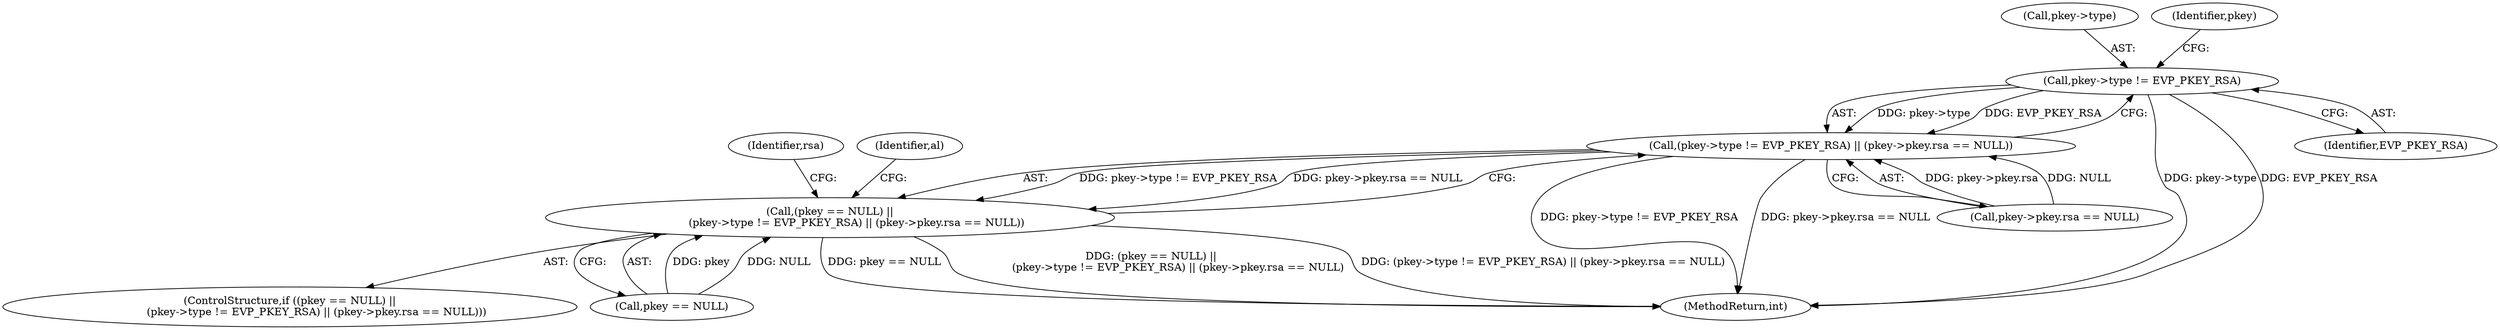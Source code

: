 digraph "0_openssl_3c66a669dfc7b3792f7af0758ea26fe8502ce70c@pointer" {
"1000290" [label="(Call,pkey->type != EVP_PKEY_RSA)"];
"1000289" [label="(Call,(pkey->type != EVP_PKEY_RSA) || (pkey->pkey.rsa == NULL))"];
"1000285" [label="(Call,(pkey == NULL) ||\n                (pkey->type != EVP_PKEY_RSA) || (pkey->pkey.rsa == NULL))"];
"1000311" [label="(Identifier,rsa)"];
"1000284" [label="(ControlStructure,if ((pkey == NULL) ||\n                (pkey->type != EVP_PKEY_RSA) || (pkey->pkey.rsa == NULL)))"];
"1000291" [label="(Call,pkey->type)"];
"1000285" [label="(Call,(pkey == NULL) ||\n                (pkey->type != EVP_PKEY_RSA) || (pkey->pkey.rsa == NULL))"];
"1000286" [label="(Call,pkey == NULL)"];
"1002162" [label="(MethodReturn,int)"];
"1000290" [label="(Call,pkey->type != EVP_PKEY_RSA)"];
"1000295" [label="(Call,pkey->pkey.rsa == NULL)"];
"1000294" [label="(Identifier,EVP_PKEY_RSA)"];
"1000289" [label="(Call,(pkey->type != EVP_PKEY_RSA) || (pkey->pkey.rsa == NULL))"];
"1000304" [label="(Identifier,al)"];
"1000298" [label="(Identifier,pkey)"];
"1000290" -> "1000289"  [label="AST: "];
"1000290" -> "1000294"  [label="CFG: "];
"1000291" -> "1000290"  [label="AST: "];
"1000294" -> "1000290"  [label="AST: "];
"1000298" -> "1000290"  [label="CFG: "];
"1000289" -> "1000290"  [label="CFG: "];
"1000290" -> "1002162"  [label="DDG: pkey->type"];
"1000290" -> "1002162"  [label="DDG: EVP_PKEY_RSA"];
"1000290" -> "1000289"  [label="DDG: pkey->type"];
"1000290" -> "1000289"  [label="DDG: EVP_PKEY_RSA"];
"1000289" -> "1000285"  [label="AST: "];
"1000289" -> "1000295"  [label="CFG: "];
"1000295" -> "1000289"  [label="AST: "];
"1000285" -> "1000289"  [label="CFG: "];
"1000289" -> "1002162"  [label="DDG: pkey->type != EVP_PKEY_RSA"];
"1000289" -> "1002162"  [label="DDG: pkey->pkey.rsa == NULL"];
"1000289" -> "1000285"  [label="DDG: pkey->type != EVP_PKEY_RSA"];
"1000289" -> "1000285"  [label="DDG: pkey->pkey.rsa == NULL"];
"1000295" -> "1000289"  [label="DDG: pkey->pkey.rsa"];
"1000295" -> "1000289"  [label="DDG: NULL"];
"1000285" -> "1000284"  [label="AST: "];
"1000285" -> "1000286"  [label="CFG: "];
"1000286" -> "1000285"  [label="AST: "];
"1000304" -> "1000285"  [label="CFG: "];
"1000311" -> "1000285"  [label="CFG: "];
"1000285" -> "1002162"  [label="DDG: pkey == NULL"];
"1000285" -> "1002162"  [label="DDG: (pkey == NULL) ||\n                (pkey->type != EVP_PKEY_RSA) || (pkey->pkey.rsa == NULL)"];
"1000285" -> "1002162"  [label="DDG: (pkey->type != EVP_PKEY_RSA) || (pkey->pkey.rsa == NULL)"];
"1000286" -> "1000285"  [label="DDG: pkey"];
"1000286" -> "1000285"  [label="DDG: NULL"];
}
